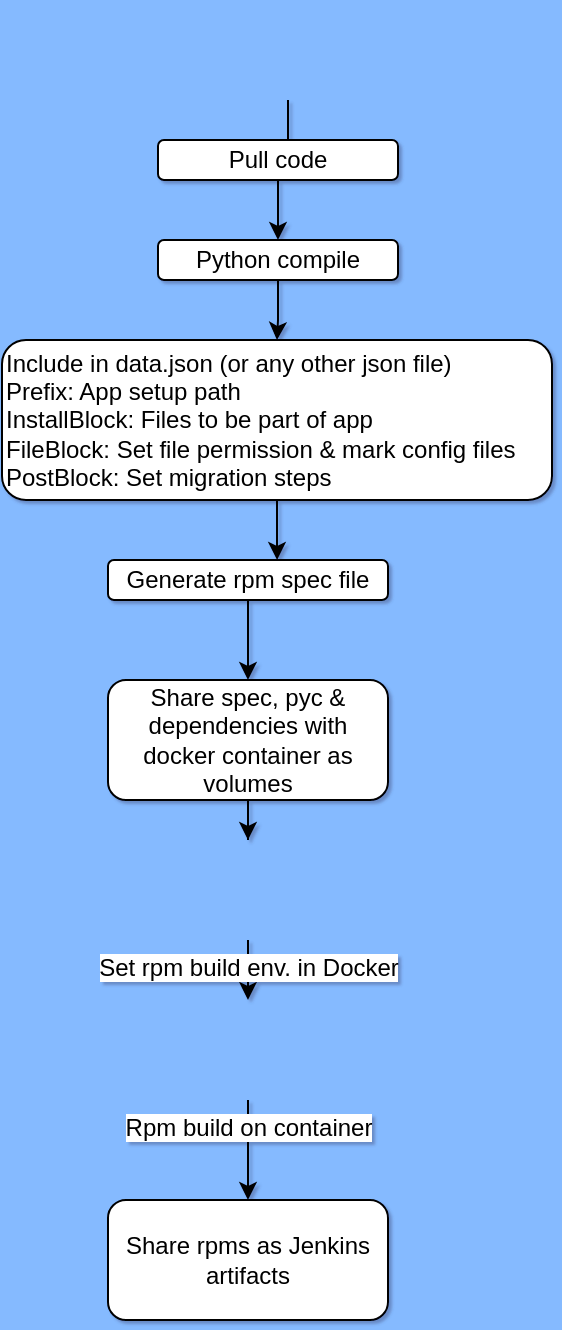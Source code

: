 <mxfile version="12.4.8" type="github">
  <diagram id="j4LcytpMUYQ8WJsPmTk5" name="Page-1">
    <mxGraphModel dx="1049" dy="483" grid="1" gridSize="10" guides="1" tooltips="1" connect="1" arrows="1" fold="1" page="1" pageScale="1" pageWidth="850" pageHeight="1100" background="#85BAFF" math="0" shadow="1">
      <root>
        <mxCell id="0"/>
        <mxCell id="1" parent="0"/>
        <mxCell id="yebP2lRLGH6hA3p1gVz9-33" value="" style="edgeStyle=orthogonalEdgeStyle;rounded=0;orthogonalLoop=1;jettySize=auto;html=1;" edge="1" parent="1" source="yebP2lRLGH6hA3p1gVz9-1" target="yebP2lRLGH6hA3p1gVz9-9">
          <mxGeometry relative="1" as="geometry"/>
        </mxCell>
        <mxCell id="yebP2lRLGH6hA3p1gVz9-1" value="" style="shape=image;html=1;verticalAlign=top;verticalLabelPosition=bottom;labelBackgroundColor=#ffffff;imageAspect=0;aspect=fixed;image=https://cdn4.iconfinder.com/data/icons/logos-brands-5/24/jenkins-128.png" vertex="1" parent="1">
          <mxGeometry x="130" y="10" width="50" height="50" as="geometry"/>
        </mxCell>
        <mxCell id="yebP2lRLGH6hA3p1gVz9-2" value="Pull code" style="rounded=1;whiteSpace=wrap;html=1;" vertex="1" parent="1">
          <mxGeometry x="90" y="80" width="120" height="20" as="geometry"/>
        </mxCell>
        <mxCell id="yebP2lRLGH6hA3p1gVz9-23" value="" style="edgeStyle=orthogonalEdgeStyle;rounded=0;orthogonalLoop=1;jettySize=auto;html=1;" edge="1" parent="1" source="yebP2lRLGH6hA3p1gVz9-4" target="yebP2lRLGH6hA3p1gVz9-5">
          <mxGeometry relative="1" as="geometry"/>
        </mxCell>
        <mxCell id="yebP2lRLGH6hA3p1gVz9-4" value="Set rpm build env. in Docker" style="shape=image;html=1;verticalAlign=top;verticalLabelPosition=bottom;labelBackgroundColor=#ffffff;imageAspect=0;aspect=fixed;image=https://cdn4.iconfinder.com/data/icons/logos-and-brands/512/97_Docker_logo_logos-128.png" vertex="1" parent="1">
          <mxGeometry x="110" y="430" width="50" height="50" as="geometry"/>
        </mxCell>
        <mxCell id="yebP2lRLGH6hA3p1gVz9-21" style="edgeStyle=orthogonalEdgeStyle;rounded=0;orthogonalLoop=1;jettySize=auto;html=1;" edge="1" parent="1" source="yebP2lRLGH6hA3p1gVz9-5" target="yebP2lRLGH6hA3p1gVz9-13">
          <mxGeometry relative="1" as="geometry"/>
        </mxCell>
        <mxCell id="yebP2lRLGH6hA3p1gVz9-5" value="Rpm build on container" style="shape=image;html=1;verticalAlign=top;verticalLabelPosition=bottom;labelBackgroundColor=#ffffff;imageAspect=0;aspect=fixed;image=https://cdn1.iconfinder.com/data/icons/fs-icons-ubuntu-by-franksouza-/128/gnome-mime-application-x-rpm.png" vertex="1" parent="1">
          <mxGeometry x="110" y="510" width="50" height="50" as="geometry"/>
        </mxCell>
        <mxCell id="yebP2lRLGH6hA3p1gVz9-36" value="" style="edgeStyle=orthogonalEdgeStyle;rounded=0;orthogonalLoop=1;jettySize=auto;html=1;" edge="1" parent="1" source="yebP2lRLGH6hA3p1gVz9-9" target="yebP2lRLGH6hA3p1gVz9-10">
          <mxGeometry relative="1" as="geometry"/>
        </mxCell>
        <mxCell id="yebP2lRLGH6hA3p1gVz9-9" value="Python compile" style="rounded=1;whiteSpace=wrap;html=1;" vertex="1" parent="1">
          <mxGeometry x="90" y="130" width="120" height="20" as="geometry"/>
        </mxCell>
        <mxCell id="yebP2lRLGH6hA3p1gVz9-41" style="edgeStyle=orthogonalEdgeStyle;rounded=0;orthogonalLoop=1;jettySize=auto;html=1;entryX=0.604;entryY=0;entryDx=0;entryDy=0;entryPerimeter=0;" edge="1" parent="1" source="yebP2lRLGH6hA3p1gVz9-10" target="yebP2lRLGH6hA3p1gVz9-11">
          <mxGeometry relative="1" as="geometry"/>
        </mxCell>
        <mxCell id="yebP2lRLGH6hA3p1gVz9-10" value="Include in data.json (or any other json file)&lt;br&gt;Prefix: App setup path&lt;br&gt;InstallBlock: Files to be part of app&lt;br&gt;FileBlock: Set file permission &amp;amp; mark config files&lt;br&gt;PostBlock: Set migration steps" style="rounded=1;whiteSpace=wrap;html=1;align=left;" vertex="1" parent="1">
          <mxGeometry x="12" y="180" width="275" height="80" as="geometry"/>
        </mxCell>
        <mxCell id="yebP2lRLGH6hA3p1gVz9-42" style="edgeStyle=orthogonalEdgeStyle;rounded=0;orthogonalLoop=1;jettySize=auto;html=1;entryX=0.5;entryY=0;entryDx=0;entryDy=0;" edge="1" parent="1" source="yebP2lRLGH6hA3p1gVz9-11" target="yebP2lRLGH6hA3p1gVz9-12">
          <mxGeometry relative="1" as="geometry"/>
        </mxCell>
        <mxCell id="yebP2lRLGH6hA3p1gVz9-11" value="Generate rpm spec file" style="rounded=1;whiteSpace=wrap;html=1;" vertex="1" parent="1">
          <mxGeometry x="65" y="290" width="140" height="20" as="geometry"/>
        </mxCell>
        <mxCell id="yebP2lRLGH6hA3p1gVz9-22" style="edgeStyle=orthogonalEdgeStyle;rounded=0;orthogonalLoop=1;jettySize=auto;html=1;" edge="1" parent="1" source="yebP2lRLGH6hA3p1gVz9-12" target="yebP2lRLGH6hA3p1gVz9-4">
          <mxGeometry relative="1" as="geometry"/>
        </mxCell>
        <mxCell id="yebP2lRLGH6hA3p1gVz9-12" value="Share spec, pyc &amp;amp; dependencies with docker container as volumes" style="rounded=1;whiteSpace=wrap;html=1;" vertex="1" parent="1">
          <mxGeometry x="65" y="350" width="140" height="60" as="geometry"/>
        </mxCell>
        <mxCell id="yebP2lRLGH6hA3p1gVz9-13" value="Share rpms as Jenkins artifacts" style="rounded=1;whiteSpace=wrap;html=1;" vertex="1" parent="1">
          <mxGeometry x="65" y="610" width="140" height="60" as="geometry"/>
        </mxCell>
      </root>
    </mxGraphModel>
  </diagram>
</mxfile>
